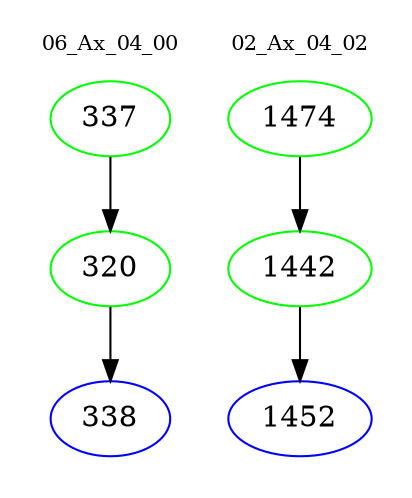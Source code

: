 digraph{
subgraph cluster_0 {
color = white
label = "06_Ax_04_00";
fontsize=10;
T0_337 [label="337", color="green"]
T0_337 -> T0_320 [color="black"]
T0_320 [label="320", color="green"]
T0_320 -> T0_338 [color="black"]
T0_338 [label="338", color="blue"]
}
subgraph cluster_1 {
color = white
label = "02_Ax_04_02";
fontsize=10;
T1_1474 [label="1474", color="green"]
T1_1474 -> T1_1442 [color="black"]
T1_1442 [label="1442", color="green"]
T1_1442 -> T1_1452 [color="black"]
T1_1452 [label="1452", color="blue"]
}
}

